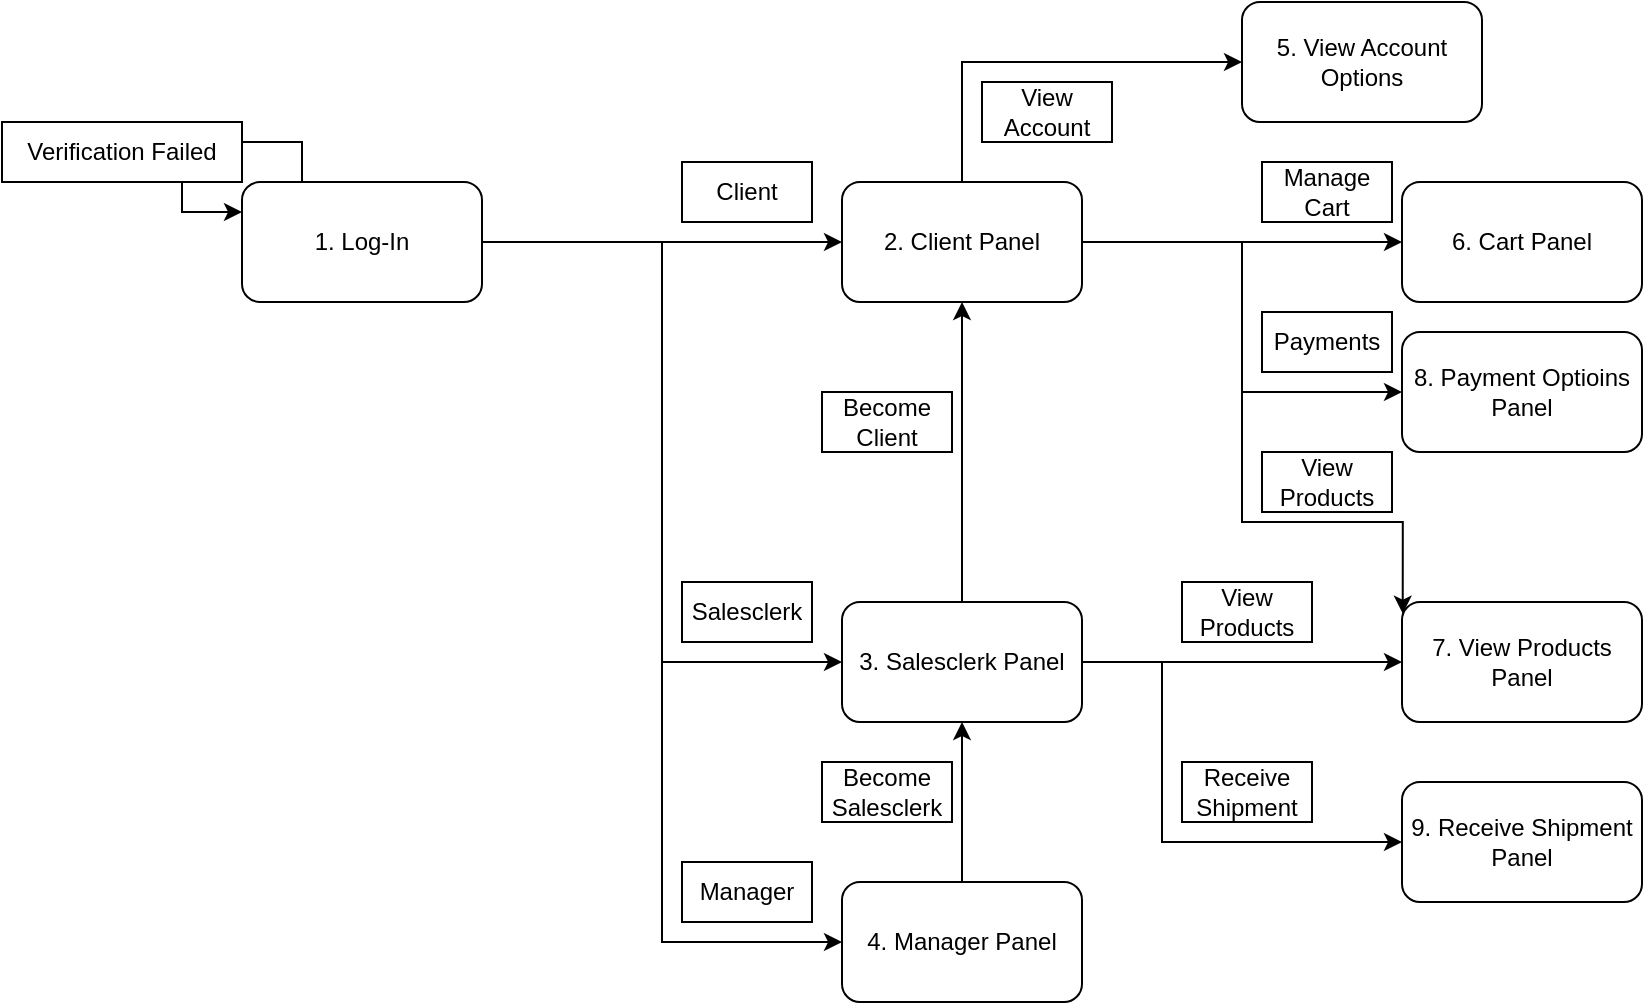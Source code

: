 <mxfile version="12.8.6" type="github">
  <diagram id="LcpgPAQHrd4D9-034nm9" name="Page-1">
    <mxGraphModel dx="1440" dy="920" grid="1" gridSize="10" guides="1" tooltips="1" connect="1" arrows="1" fold="1" page="1" pageScale="1" pageWidth="850" pageHeight="1100" math="0" shadow="0">
      <root>
        <mxCell id="0" />
        <mxCell id="1" parent="0" />
        <mxCell id="E5rvb06l-vm5qk1hMTiO-1" style="edgeStyle=orthogonalEdgeStyle;rounded=0;orthogonalLoop=1;jettySize=auto;html=1;entryX=0;entryY=0.25;entryDx=0;entryDy=0;exitX=0.25;exitY=0;exitDx=0;exitDy=0;" edge="1" parent="1" source="E5rvb06l-vm5qk1hMTiO-5" target="E5rvb06l-vm5qk1hMTiO-5">
          <mxGeometry relative="1" as="geometry">
            <mxPoint x="160" y="80" as="targetPoint" />
            <Array as="points">
              <mxPoint x="230" y="80" />
              <mxPoint x="170" y="80" />
              <mxPoint x="170" y="115" />
            </Array>
          </mxGeometry>
        </mxCell>
        <mxCell id="E5rvb06l-vm5qk1hMTiO-2" style="edgeStyle=orthogonalEdgeStyle;rounded=0;orthogonalLoop=1;jettySize=auto;html=1;entryX=0;entryY=0.5;entryDx=0;entryDy=0;" edge="1" parent="1" source="E5rvb06l-vm5qk1hMTiO-5" target="E5rvb06l-vm5qk1hMTiO-10">
          <mxGeometry relative="1" as="geometry" />
        </mxCell>
        <mxCell id="E5rvb06l-vm5qk1hMTiO-3" style="edgeStyle=orthogonalEdgeStyle;rounded=0;orthogonalLoop=1;jettySize=auto;html=1;entryX=0;entryY=0.5;entryDx=0;entryDy=0;" edge="1" parent="1" source="E5rvb06l-vm5qk1hMTiO-5" target="E5rvb06l-vm5qk1hMTiO-15">
          <mxGeometry relative="1" as="geometry" />
        </mxCell>
        <mxCell id="E5rvb06l-vm5qk1hMTiO-4" style="edgeStyle=orthogonalEdgeStyle;rounded=0;orthogonalLoop=1;jettySize=auto;html=1;entryX=0;entryY=0.5;entryDx=0;entryDy=0;" edge="1" parent="1" source="E5rvb06l-vm5qk1hMTiO-5" target="E5rvb06l-vm5qk1hMTiO-19">
          <mxGeometry relative="1" as="geometry" />
        </mxCell>
        <mxCell id="E5rvb06l-vm5qk1hMTiO-5" value="1. Log-In" style="rounded=1;whiteSpace=wrap;html=1;" vertex="1" parent="1">
          <mxGeometry x="200" y="100" width="120" height="60" as="geometry" />
        </mxCell>
        <mxCell id="E5rvb06l-vm5qk1hMTiO-6" style="edgeStyle=orthogonalEdgeStyle;rounded=0;orthogonalLoop=1;jettySize=auto;html=1;entryX=0;entryY=0.5;entryDx=0;entryDy=0;" edge="1" parent="1" source="E5rvb06l-vm5qk1hMTiO-10" target="E5rvb06l-vm5qk1hMTiO-20">
          <mxGeometry relative="1" as="geometry">
            <Array as="points">
              <mxPoint x="560" y="40" />
            </Array>
          </mxGeometry>
        </mxCell>
        <mxCell id="E5rvb06l-vm5qk1hMTiO-7" style="edgeStyle=orthogonalEdgeStyle;rounded=0;orthogonalLoop=1;jettySize=auto;html=1;" edge="1" parent="1" source="E5rvb06l-vm5qk1hMTiO-10" target="E5rvb06l-vm5qk1hMTiO-11">
          <mxGeometry relative="1" as="geometry" />
        </mxCell>
        <mxCell id="E5rvb06l-vm5qk1hMTiO-8" style="edgeStyle=orthogonalEdgeStyle;rounded=0;orthogonalLoop=1;jettySize=auto;html=1;entryX=0;entryY=0.5;entryDx=0;entryDy=0;" edge="1" parent="1" source="E5rvb06l-vm5qk1hMTiO-10" target="E5rvb06l-vm5qk1hMTiO-17">
          <mxGeometry relative="1" as="geometry" />
        </mxCell>
        <mxCell id="E5rvb06l-vm5qk1hMTiO-9" style="edgeStyle=orthogonalEdgeStyle;rounded=0;orthogonalLoop=1;jettySize=auto;html=1;entryX=0.003;entryY=0.097;entryDx=0;entryDy=0;entryPerimeter=0;" edge="1" parent="1" source="E5rvb06l-vm5qk1hMTiO-10" target="E5rvb06l-vm5qk1hMTiO-21">
          <mxGeometry relative="1" as="geometry">
            <Array as="points">
              <mxPoint x="700" y="130" />
              <mxPoint x="700" y="270" />
              <mxPoint x="780" y="270" />
            </Array>
          </mxGeometry>
        </mxCell>
        <mxCell id="E5rvb06l-vm5qk1hMTiO-10" value="2. Client Panel" style="rounded=1;whiteSpace=wrap;html=1;" vertex="1" parent="1">
          <mxGeometry x="500" y="100" width="120" height="60" as="geometry" />
        </mxCell>
        <mxCell id="E5rvb06l-vm5qk1hMTiO-11" value="6. Cart Panel" style="rounded=1;whiteSpace=wrap;html=1;" vertex="1" parent="1">
          <mxGeometry x="780" y="100" width="120" height="60" as="geometry" />
        </mxCell>
        <mxCell id="E5rvb06l-vm5qk1hMTiO-12" style="edgeStyle=orthogonalEdgeStyle;rounded=0;orthogonalLoop=1;jettySize=auto;html=1;entryX=0;entryY=0.5;entryDx=0;entryDy=0;exitX=1;exitY=0.5;exitDx=0;exitDy=0;" edge="1" parent="1" source="E5rvb06l-vm5qk1hMTiO-15" target="E5rvb06l-vm5qk1hMTiO-21">
          <mxGeometry relative="1" as="geometry">
            <Array as="points">
              <mxPoint x="640" y="340" />
              <mxPoint x="640" y="340" />
            </Array>
          </mxGeometry>
        </mxCell>
        <mxCell id="E5rvb06l-vm5qk1hMTiO-13" style="edgeStyle=orthogonalEdgeStyle;rounded=0;orthogonalLoop=1;jettySize=auto;html=1;entryX=0;entryY=0.5;entryDx=0;entryDy=0;exitX=1;exitY=0.5;exitDx=0;exitDy=0;" edge="1" parent="1" source="E5rvb06l-vm5qk1hMTiO-15" target="E5rvb06l-vm5qk1hMTiO-16">
          <mxGeometry relative="1" as="geometry">
            <Array as="points">
              <mxPoint x="660" y="340" />
              <mxPoint x="660" y="430" />
            </Array>
          </mxGeometry>
        </mxCell>
        <mxCell id="E5rvb06l-vm5qk1hMTiO-14" style="edgeStyle=orthogonalEdgeStyle;rounded=0;orthogonalLoop=1;jettySize=auto;html=1;entryX=0.5;entryY=1;entryDx=0;entryDy=0;" edge="1" parent="1" source="E5rvb06l-vm5qk1hMTiO-15" target="E5rvb06l-vm5qk1hMTiO-10">
          <mxGeometry relative="1" as="geometry" />
        </mxCell>
        <mxCell id="E5rvb06l-vm5qk1hMTiO-15" value="3. Salesclerk Panel" style="rounded=1;whiteSpace=wrap;html=1;" vertex="1" parent="1">
          <mxGeometry x="500" y="310" width="120" height="60" as="geometry" />
        </mxCell>
        <mxCell id="E5rvb06l-vm5qk1hMTiO-16" value="9. Receive Shipment Panel" style="rounded=1;whiteSpace=wrap;html=1;" vertex="1" parent="1">
          <mxGeometry x="780" y="400" width="120" height="60" as="geometry" />
        </mxCell>
        <mxCell id="E5rvb06l-vm5qk1hMTiO-17" value="8. Payment Optioins Panel" style="rounded=1;whiteSpace=wrap;html=1;" vertex="1" parent="1">
          <mxGeometry x="780" y="175" width="120" height="60" as="geometry" />
        </mxCell>
        <mxCell id="E5rvb06l-vm5qk1hMTiO-18" style="edgeStyle=orthogonalEdgeStyle;rounded=0;orthogonalLoop=1;jettySize=auto;html=1;entryX=0.5;entryY=1;entryDx=0;entryDy=0;" edge="1" parent="1" source="E5rvb06l-vm5qk1hMTiO-19" target="E5rvb06l-vm5qk1hMTiO-15">
          <mxGeometry relative="1" as="geometry" />
        </mxCell>
        <mxCell id="E5rvb06l-vm5qk1hMTiO-19" value="4. Manager Panel" style="rounded=1;whiteSpace=wrap;html=1;" vertex="1" parent="1">
          <mxGeometry x="500" y="450" width="120" height="60" as="geometry" />
        </mxCell>
        <mxCell id="E5rvb06l-vm5qk1hMTiO-20" value="5. View Account Options" style="rounded=1;whiteSpace=wrap;html=1;" vertex="1" parent="1">
          <mxGeometry x="700" y="10" width="120" height="60" as="geometry" />
        </mxCell>
        <mxCell id="E5rvb06l-vm5qk1hMTiO-21" value="7. View Products Panel" style="rounded=1;whiteSpace=wrap;html=1;" vertex="1" parent="1">
          <mxGeometry x="780" y="310" width="120" height="60" as="geometry" />
        </mxCell>
        <mxCell id="E5rvb06l-vm5qk1hMTiO-22" value="Verification Failed" style="rounded=0;whiteSpace=wrap;html=1;" vertex="1" parent="1">
          <mxGeometry x="80" y="70" width="120" height="30" as="geometry" />
        </mxCell>
        <mxCell id="E5rvb06l-vm5qk1hMTiO-23" value="Client" style="rounded=0;whiteSpace=wrap;html=1;" vertex="1" parent="1">
          <mxGeometry x="420" y="90" width="65" height="30" as="geometry" />
        </mxCell>
        <mxCell id="E5rvb06l-vm5qk1hMTiO-24" value="Salesclerk" style="rounded=0;whiteSpace=wrap;html=1;" vertex="1" parent="1">
          <mxGeometry x="420" y="300" width="65" height="30" as="geometry" />
        </mxCell>
        <mxCell id="E5rvb06l-vm5qk1hMTiO-25" value="Manager" style="rounded=0;whiteSpace=wrap;html=1;" vertex="1" parent="1">
          <mxGeometry x="420" y="440" width="65" height="30" as="geometry" />
        </mxCell>
        <mxCell id="E5rvb06l-vm5qk1hMTiO-26" value="View Account" style="rounded=0;whiteSpace=wrap;html=1;" vertex="1" parent="1">
          <mxGeometry x="570" y="50" width="65" height="30" as="geometry" />
        </mxCell>
        <mxCell id="E5rvb06l-vm5qk1hMTiO-27" value="Payments" style="rounded=0;whiteSpace=wrap;html=1;" vertex="1" parent="1">
          <mxGeometry x="710" y="165" width="65" height="30" as="geometry" />
        </mxCell>
        <mxCell id="E5rvb06l-vm5qk1hMTiO-28" value="Manage Cart" style="rounded=0;whiteSpace=wrap;html=1;" vertex="1" parent="1">
          <mxGeometry x="710" y="90" width="65" height="30" as="geometry" />
        </mxCell>
        <mxCell id="E5rvb06l-vm5qk1hMTiO-29" value="View Products" style="rounded=0;whiteSpace=wrap;html=1;" vertex="1" parent="1">
          <mxGeometry x="710" y="235" width="65" height="30" as="geometry" />
        </mxCell>
        <mxCell id="E5rvb06l-vm5qk1hMTiO-30" value="Receive Shipment" style="rounded=0;whiteSpace=wrap;html=1;" vertex="1" parent="1">
          <mxGeometry x="670" y="390" width="65" height="30" as="geometry" />
        </mxCell>
        <mxCell id="E5rvb06l-vm5qk1hMTiO-31" value="Become Salesclerk" style="rounded=0;whiteSpace=wrap;html=1;" vertex="1" parent="1">
          <mxGeometry x="490" y="390" width="65" height="30" as="geometry" />
        </mxCell>
        <mxCell id="E5rvb06l-vm5qk1hMTiO-32" value="Become Client" style="rounded=0;whiteSpace=wrap;html=1;" vertex="1" parent="1">
          <mxGeometry x="490" y="205" width="65" height="30" as="geometry" />
        </mxCell>
        <mxCell id="E5rvb06l-vm5qk1hMTiO-33" value="View Products" style="rounded=0;whiteSpace=wrap;html=1;" vertex="1" parent="1">
          <mxGeometry x="670" y="300" width="65" height="30" as="geometry" />
        </mxCell>
      </root>
    </mxGraphModel>
  </diagram>
</mxfile>
